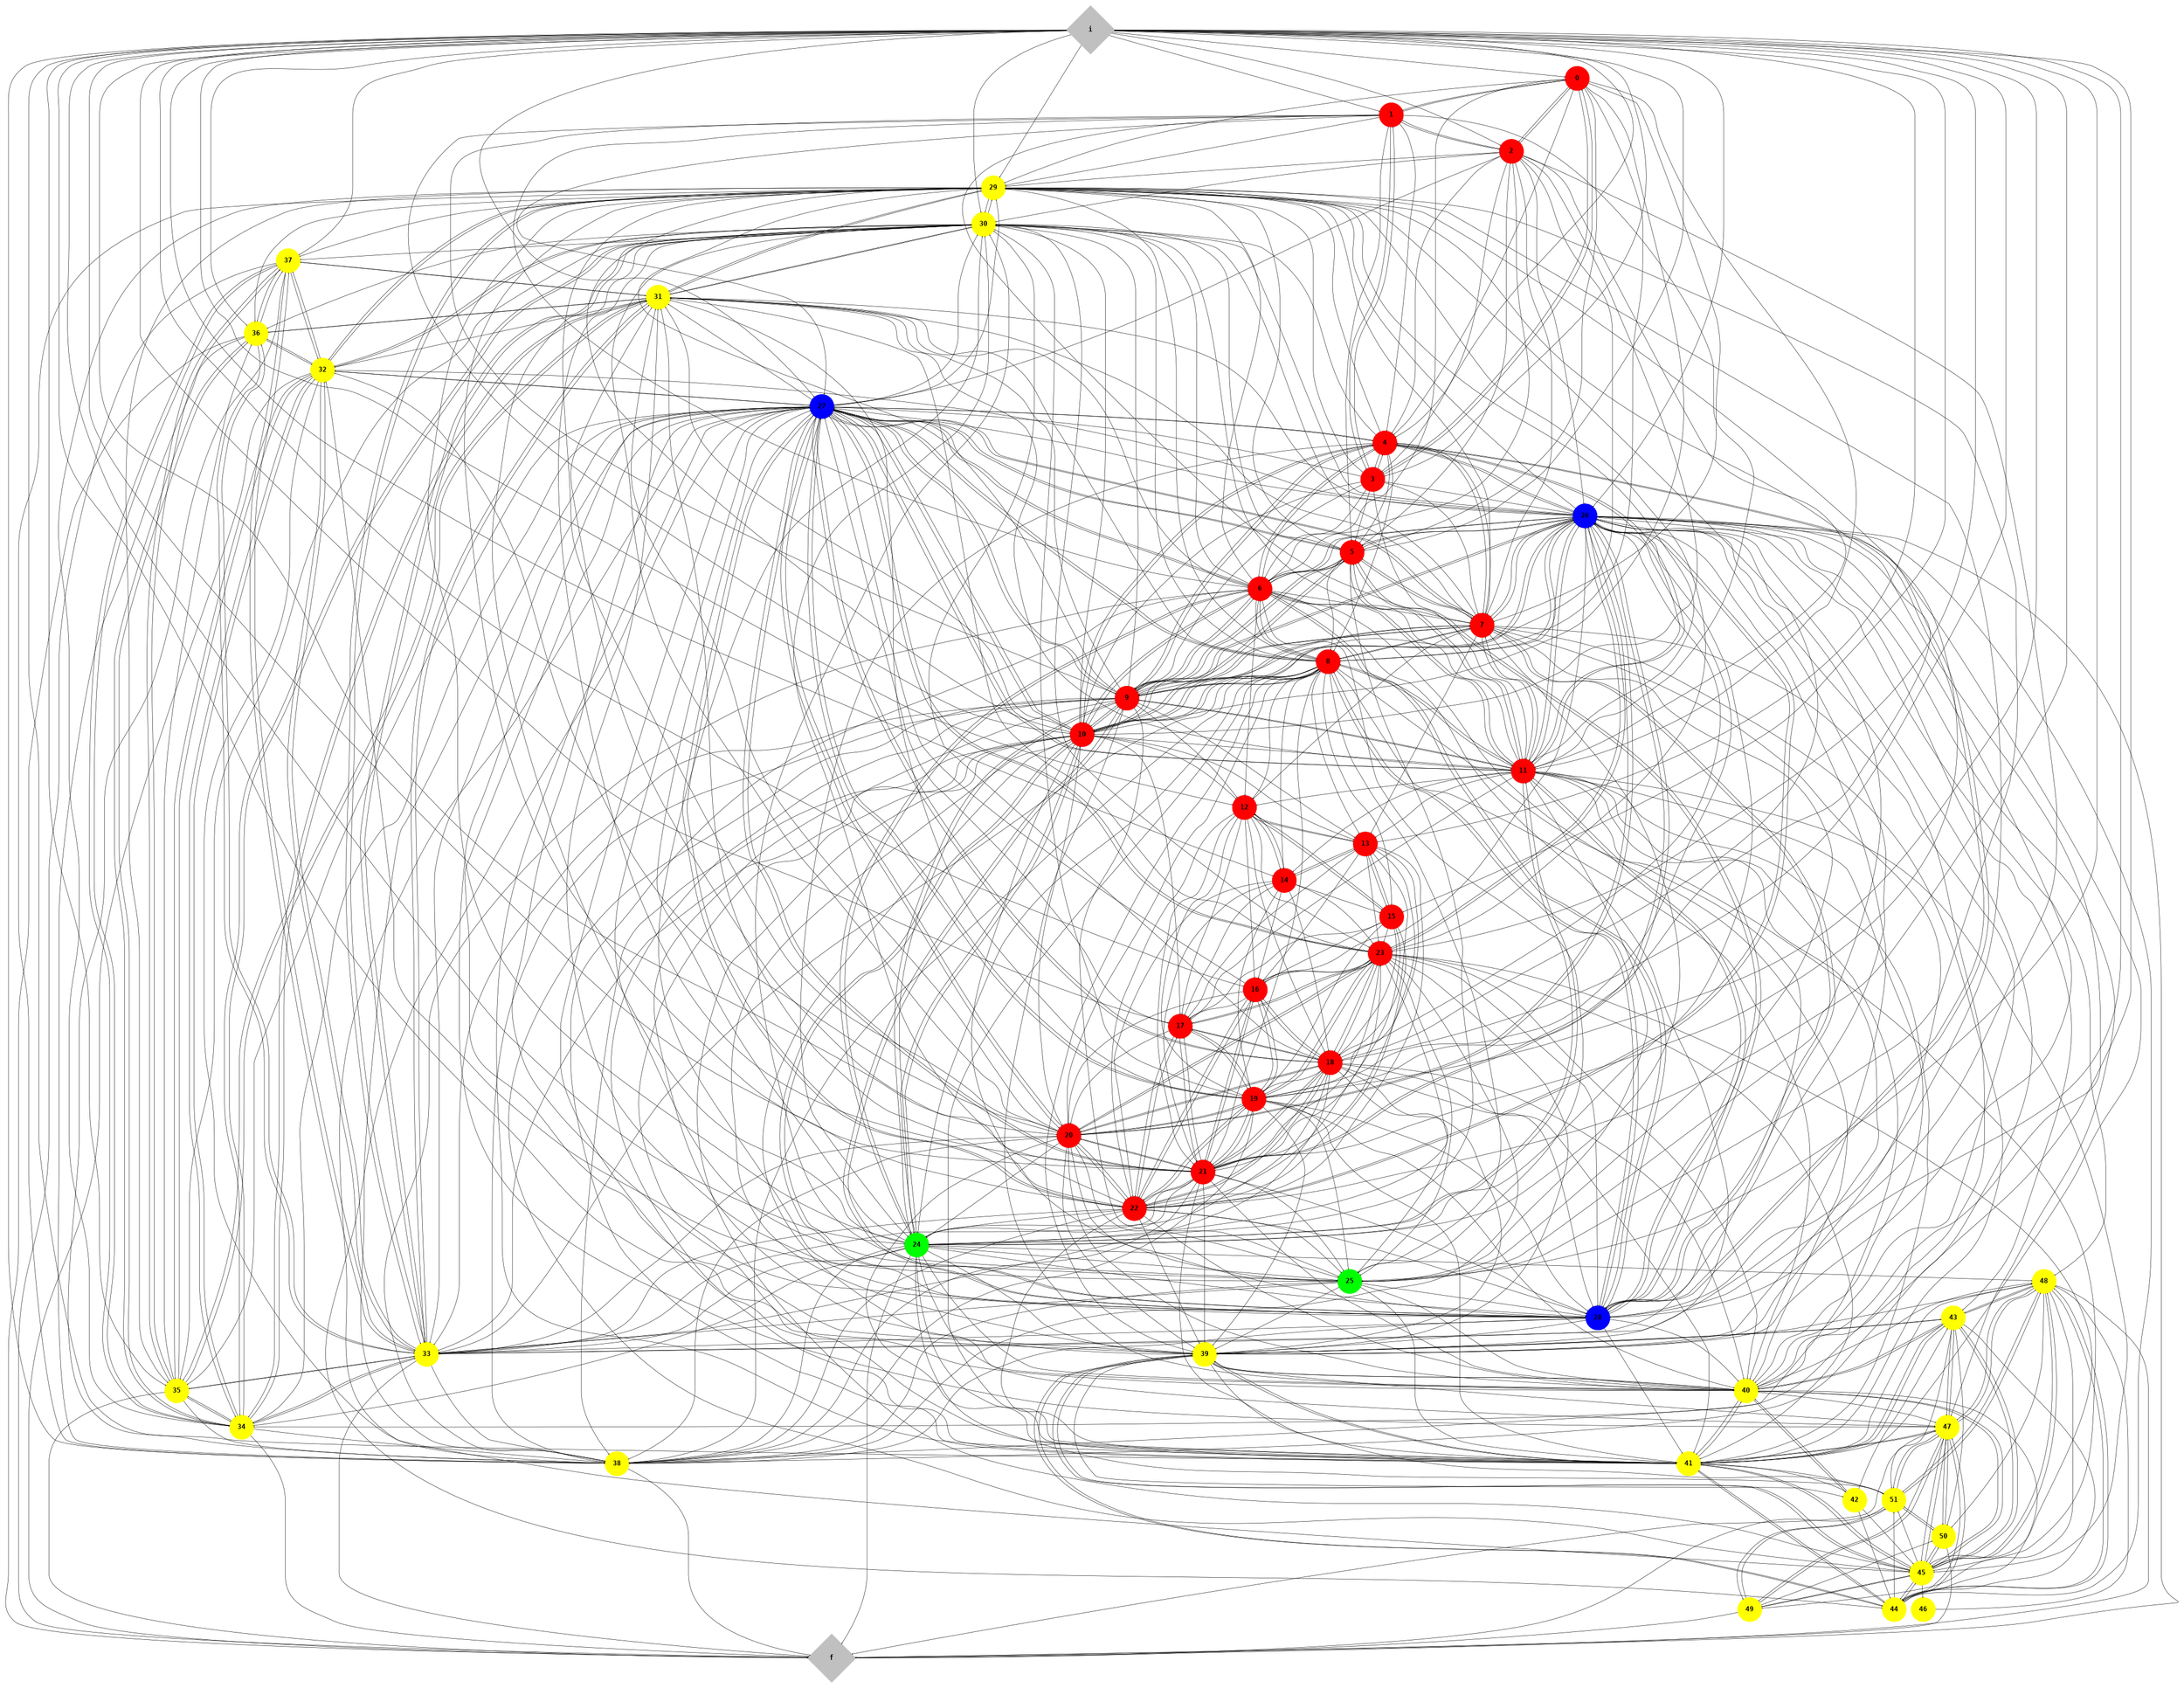 digraph Bosch{
size = "40,20";
graph[rankdir=TB, center=true, margin=0.05, nodesep=0.2, ranksep=0.5]
node[fontname="Courier-Bold", fontsize=14]
edge[arrowsize=0.2, arrowhead=normal]
i [shape=diamond, style=filled, fontsize=20, color=gray, width=2, height=2, fixedsize=true]
f [shape=diamond, style=filled, fontsize=20, color=gray, width=2, height=2, fixedsize=true]
0 [shape=circle, style=filled, fontsize=20, color=red, width=1, height=1, fixedsize=true]
1 [shape=circle, style=filled, fontsize=20, color=red, width=1, height=1, fixedsize=true]
2 [shape=circle, style=filled, fontsize=20, color=red, width=1, height=1, fixedsize=true]
3 [shape=circle, style=filled, fontsize=20, color=red, width=1, height=1, fixedsize=true]
4 [shape=circle, style=filled, fontsize=20, color=red, width=1, height=1, fixedsize=true]
5 [shape=circle, style=filled, fontsize=20, color=red, width=1, height=1, fixedsize=true]
6 [shape=circle, style=filled, fontsize=20, color=red, width=1, height=1, fixedsize=true]
7 [shape=circle, style=filled, fontsize=20, color=red, width=1, height=1, fixedsize=true]
8 [shape=circle, style=filled, fontsize=20, color=red, width=1, height=1, fixedsize=true]
9 [shape=circle, style=filled, fontsize=20, color=red, width=1, height=1, fixedsize=true]
10 [shape=circle, style=filled, fontsize=20, color=red, width=1, height=1, fixedsize=true]
11 [shape=circle, style=filled, fontsize=20, color=red, width=1, height=1, fixedsize=true]
12 [shape=circle, style=filled, fontsize=20, color=red, width=1, height=1, fixedsize=true]
13 [shape=circle, style=filled, fontsize=20, color=red, width=1, height=1, fixedsize=true]
14 [shape=circle, style=filled, fontsize=20, color=red, width=1, height=1, fixedsize=true]
15 [shape=circle, style=filled, fontsize=20, color=red, width=1, height=1, fixedsize=true]
16 [shape=circle, style=filled, fontsize=20, color=red, width=1, height=1, fixedsize=true]
17 [shape=circle, style=filled, fontsize=20, color=red, width=1, height=1, fixedsize=true]
18 [shape=circle, style=filled, fontsize=20, color=red, width=1, height=1, fixedsize=true]
19 [shape=circle, style=filled, fontsize=20, color=red, width=1, height=1, fixedsize=true]
20 [shape=circle, style=filled, fontsize=20, color=red, width=1, height=1, fixedsize=true]
21 [shape=circle, style=filled, fontsize=20, color=red, width=1, height=1, fixedsize=true]
22 [shape=circle, style=filled, fontsize=20, color=red, width=1, height=1, fixedsize=true]
23 [shape=circle, style=filled, fontsize=20, color=red, width=1, height=1, fixedsize=true]
24 [shape=circle, style=filled, fontsize=20, color=green, width=1, height=1, fixedsize=true]
25 [shape=circle, style=filled, fontsize=20, color=green, width=1, height=1, fixedsize=true]
26 [shape=circle, style=filled, fontsize=20, color=blue, width=1, height=1, fixedsize=true]
27 [shape=circle, style=filled, fontsize=20, color=blue, width=1, height=1, fixedsize=true]
28 [shape=circle, style=filled, fontsize=20, color=blue, width=1, height=1, fixedsize=true]
29 [shape=circle, style=filled, fontsize=20, color=yellow, width=1, height=1, fixedsize=true]
30 [shape=circle, style=filled, fontsize=20, color=yellow, width=1, height=1, fixedsize=true]
31 [shape=circle, style=filled, fontsize=20, color=yellow, width=1, height=1, fixedsize=true]
32 [shape=circle, style=filled, fontsize=20, color=yellow, width=1, height=1, fixedsize=true]
33 [shape=circle, style=filled, fontsize=20, color=yellow, width=1, height=1, fixedsize=true]
34 [shape=circle, style=filled, fontsize=20, color=yellow, width=1, height=1, fixedsize=true]
35 [shape=circle, style=filled, fontsize=20, color=yellow, width=1, height=1, fixedsize=true]
36 [shape=circle, style=filled, fontsize=20, color=yellow, width=1, height=1, fixedsize=true]
37 [shape=circle, style=filled, fontsize=20, color=yellow, width=1, height=1, fixedsize=true]
38 [shape=circle, style=filled, fontsize=20, color=yellow, width=1, height=1, fixedsize=true]
39 [shape=circle, style=filled, fontsize=20, color=yellow, width=1, height=1, fixedsize=true]
40 [shape=circle, style=filled, fontsize=20, color=yellow, width=1, height=1, fixedsize=true]
41 [shape=circle, style=filled, fontsize=20, color=yellow, width=1, height=1, fixedsize=true]
42 [shape=circle, style=filled, fontsize=20, color=yellow, width=1, height=1, fixedsize=true]
43 [shape=circle, style=filled, fontsize=20, color=yellow, width=1, height=1, fixedsize=true]
44 [shape=circle, style=filled, fontsize=20, color=yellow, width=1, height=1, fixedsize=true]
45 [shape=circle, style=filled, fontsize=20, color=yellow, width=1, height=1, fixedsize=true]
47 [shape=circle, style=filled, fontsize=20, color=yellow, width=1, height=1, fixedsize=true]
48 [shape=circle, style=filled, fontsize=20, color=yellow, width=1, height=1, fixedsize=true]
49 [shape=circle, style=filled, fontsize=20, color=yellow, width=1, height=1, fixedsize=true]
50 [shape=circle, style=filled, fontsize=20, color=yellow, width=1, height=1, fixedsize=true]
51 [shape=circle, style=filled, fontsize=20, color=yellow, width=1, height=1, fixedsize=true]
46 [shape=circle, style=filled, fontsize=20, color=yellow, width=1, height=1, fixedsize=true]
i -> 0 [penwidth=1]
0 -> 1 [penwidth=1]
1 -> 2 [penwidth=1]
2 -> 4 [penwidth=1]
4 -> 7 [penwidth=1]
7 -> 11 [penwidth=1]
11 -> 8 [penwidth=1]
8 -> 30 [penwidth=1]
30 -> 29 [penwidth=1]
29 -> 31 [penwidth=1]
31 -> 33 [penwidth=1]
33 -> 34 [penwidth=1]
34 -> 35 [penwidth=1]
35 -> 37 [penwidth=1]
37 -> f [penwidth=1]
i -> 12 [penwidth=1]
12 -> 13 [penwidth=1]
13 -> 14 [penwidth=1]
14 -> 16 [penwidth=1]
16 -> 18 [penwidth=1]
18 -> 20 [penwidth=1]
20 -> 21 [penwidth=1]
21 -> 30 [penwidth=1]
29 -> 33 [penwidth=1]
i -> 1 [penwidth=1]
2 -> 0 [penwidth=1]
0 -> 5 [penwidth=1]
5 -> 6 [penwidth=1]
6 -> 10 [penwidth=1]
10 -> 8 [penwidth=1]
8 -> 29 [penwidth=1]
29 -> 30 [penwidth=1]
30 -> 33 [penwidth=1]
1 -> 0 [penwidth=1]
0 -> 2 [penwidth=1]
2 -> 10 [penwidth=1]
10 -> 4 [penwidth=1]
7 -> 8 [penwidth=1]
34 -> 36 [penwidth=1]
36 -> 37 [penwidth=1]
1 -> 3 [penwidth=1]
3 -> 0 [penwidth=1]
0 -> 4 [penwidth=1]
4 -> 11 [penwidth=1]
11 -> 7 [penwidth=1]
30 -> 34 [penwidth=1]
34 -> 33 [penwidth=1]
33 -> 36 [penwidth=1]
3 -> 4 [penwidth=1]
8 -> 10 [penwidth=1]
10 -> 29 [penwidth=1]
i -> 13 [penwidth=1]
13 -> 15 [penwidth=1]
15 -> 12 [penwidth=1]
12 -> 17 [penwidth=1]
17 -> 19 [penwidth=1]
19 -> 20 [penwidth=1]
20 -> 22 [penwidth=1]
22 -> 29 [penwidth=1]
34 -> 37 [penwidth=1]
37 -> 33 [penwidth=1]
33 -> 35 [penwidth=1]
35 -> f [penwidth=1]
i -> 24 [penwidth=1]
24 -> 26 [penwidth=1]
26 -> 30 [penwidth=1]
29 -> 34 [penwidth=1]
4 -> 10 [penwidth=1]
10 -> 7 [penwidth=1]
14 -> 17 [penwidth=1]
17 -> 18 [penwidth=1]
0 -> 3 [penwidth=1]
3 -> 1 [penwidth=1]
1 -> 9 [penwidth=1]
9 -> 5 [penwidth=1]
6 -> 8 [penwidth=1]
36 -> 34 [penwidth=1]
4 -> 8 [penwidth=1]
8 -> 7 [penwidth=1]
7 -> 9 [penwidth=1]
9 -> 29 [penwidth=1]
4 -> 6 [penwidth=1]
8 -> 9 [penwidth=1]
31 -> 30 [penwidth=1]
35 -> 34 [penwidth=1]
2 -> 5 [penwidth=1]
2 -> 1 [penwidth=1]
1 -> 4 [penwidth=1]
13 -> 12 [penwidth=1]
12 -> 14 [penwidth=1]
20 -> 23 [penwidth=1]
23 -> 29 [penwidth=1]
37 -> 36 [penwidth=1]
36 -> f [penwidth=1]
5 -> 7 [penwidth=1]
10 -> 30 [penwidth=1]
15 -> 16 [penwidth=1]
16 -> 23 [penwidth=1]
23 -> 18 [penwidth=1]
20 -> 29 [penwidth=1]
i -> 25 [penwidth=1]
25 -> 26 [penwidth=1]
16 -> 19 [penwidth=1]
2 -> 9 [penwidth=1]
9 -> 7 [penwidth=1]
7 -> 4 [penwidth=1]
8 -> 27 [penwidth=1]
27 -> 29 [penwidth=1]
10 -> 5 [penwidth=1]
3 -> 5 [penwidth=1]
7 -> 10 [penwidth=1]
1 -> 5 [penwidth=1]
5 -> 10 [penwidth=1]
10 -> 6 [penwidth=1]
8 -> 41 [penwidth=1]
41 -> 39 [penwidth=1]
39 -> 40 [penwidth=1]
40 -> 44 [penwidth=1]
44 -> 45 [penwidth=1]
45 -> 47 [penwidth=1]
47 -> 48 [penwidth=1]
48 -> 49 [penwidth=1]
49 -> 51 [penwidth=1]
51 -> f [penwidth=1]
8 -> 11 [penwidth=1]
11 -> 30 [penwidth=1]
37 -> 34 [penwidth=1]
34 -> f [penwidth=1]
15 -> 17 [penwidth=1]
17 -> 22 [penwidth=1]
22 -> 18 [penwidth=1]
5 -> 11 [penwidth=1]
11 -> 6 [penwidth=1]
30 -> 35 [penwidth=1]
35 -> 33 [penwidth=1]
31 -> 34 [penwidth=1]
33 -> f [penwidth=1]
26 -> 29 [penwidth=1]
3 -> 9 [penwidth=1]
9 -> 4 [penwidth=1]
9 -> 30 [penwidth=1]
5 -> 9 [penwidth=1]
11 -> 29 [penwidth=1]
9 -> 27 [penwidth=1]
3 -> 11 [penwidth=1]
11 -> 5 [penwidth=1]
12 -> 16 [penwidth=1]
9 -> 39 [penwidth=1]
39 -> 45 [penwidth=1]
45 -> 40 [penwidth=1]
40 -> 43 [penwidth=1]
43 -> 41 [penwidth=1]
41 -> 47 [penwidth=1]
48 -> 50 [penwidth=1]
50 -> 51 [penwidth=1]
11 -> 26 [penwidth=1]
30 -> 31 [penwidth=1]
37 -> 38 [penwidth=1]
38 -> f [penwidth=1]
21 -> 29 [penwidth=1]
30 -> 32 [penwidth=1]
32 -> 36 [penwidth=1]
6 -> 11 [penwidth=1]
0 -> 11 [penwidth=1]
11 -> 4 [penwidth=1]
3 -> 10 [penwidth=1]
8 -> 39 [penwidth=1]
41 -> 45 [penwidth=1]
22 -> 39 [penwidth=1]
40 -> 41 [penwidth=1]
41 -> 43 [penwidth=1]
43 -> 45 [penwidth=1]
32 -> 33 [penwidth=1]
i -> 2 [penwidth=1]
45 -> 41 [penwidth=1]
47 -> 51 [penwidth=1]
51 -> 48 [penwidth=1]
49 -> f [penwidth=1]
i -> 30 [penwidth=1]
24 -> 27 [penwidth=1]
33 -> 37 [penwidth=1]
14 -> 13 [penwidth=1]
13 -> 17 [penwidth=1]
24 -> 29 [penwidth=1]
32 -> 34 [penwidth=1]
5 -> 8 [penwidth=1]
2 -> 11 [penwidth=1]
36 -> 33 [penwidth=1]
14 -> 21 [penwidth=1]
21 -> 17 [penwidth=1]
26 -> 39 [penwidth=1]
39 -> 41 [penwidth=1]
41 -> 40 [penwidth=1]
43 -> 44 [penwidth=1]
50 -> f [penwidth=1]
13 -> 16 [penwidth=1]
14 -> 12 [penwidth=1]
17 -> 23 [penwidth=1]
20 -> 27 [penwidth=1]
12 -> 15 [penwidth=1]
15 -> 13 [penwidth=1]
13 -> 23 [penwidth=1]
23 -> 17 [penwidth=1]
22 -> 30 [penwidth=1]
9 -> 26 [penwidth=1]
30 -> 36 [penwidth=1]
10 -> 26 [penwidth=1]
18 -> 22 [penwidth=1]
22 -> 20 [penwidth=1]
12 -> 22 [penwidth=1]
22 -> 17 [penwidth=1]
37 -> 32 [penwidth=1]
23 -> 30 [penwidth=1]
14 -> 22 [penwidth=1]
22 -> 16 [penwidth=1]
8 -> 26 [penwidth=1]
i -> 29 [penwidth=1]
25 -> 27 [penwidth=1]
33 -> 30 [penwidth=1]
17 -> 21 [penwidth=1]
21 -> 18 [penwidth=1]
2 -> 6 [penwidth=1]
6 -> 5 [penwidth=1]
27 -> 30 [penwidth=1]
37 -> 35 [penwidth=1]
13 -> 21 [penwidth=1]
21 -> 16 [penwidth=1]
0 -> 9 [penwidth=1]
7 -> 29 [penwidth=1]
3 -> 7 [penwidth=1]
19 -> 22 [penwidth=1]
8 -> 6 [penwidth=1]
20 -> 30 [penwidth=1]
41 -> 44 [penwidth=1]
45 -> 48 [penwidth=1]
48 -> 47 [penwidth=1]
47 -> 49 [penwidth=1]
0 -> 10 [penwidth=1]
6 -> 30 [penwidth=1]
12 -> 23 [penwidth=1]
23 -> 16 [penwidth=1]
20 -> 26 [penwidth=1]
0 -> 6 [penwidth=1]
6 -> 4 [penwidth=1]
11 -> 27 [penwidth=1]
13 -> 22 [penwidth=1]
7 -> 30 [penwidth=1]
8 -> 28 [penwidth=1]
28 -> 29 [penwidth=1]
10 -> 39 [penwidth=1]
45 -> 44 [penwidth=1]
44 -> 47 [penwidth=1]
14 -> 23 [penwidth=1]
19 -> 23 [penwidth=1]
23 -> 20 [penwidth=1]
10 -> 27 [penwidth=1]
25 -> 29 [penwidth=1]
2 -> 7 [penwidth=1]
23 -> 19 [penwidth=1]
1 -> 11 [penwidth=1]
8 -> 24 [penwidth=1]
16 -> 21 [penwidth=1]
10 -> 40 [penwidth=1]
40 -> 39 [penwidth=1]
9 -> 8 [penwidth=1]
i -> 3 [penwidth=1]
36 -> 38 [penwidth=1]
21 -> 39 [penwidth=1]
48 -> 51 [penwidth=1]
51 -> 50 [penwidth=1]
24 -> 28 [penwidth=1]
9 -> 31 [penwidth=1]
31 -> 29 [penwidth=1]
6 -> 9 [penwidth=1]
11 -> 41 [penwidth=1]
40 -> 45 [penwidth=1]
22 -> 23 [penwidth=1]
16 -> 22 [penwidth=1]
15 -> 18 [penwidth=1]
18 -> 16 [penwidth=1]
16 -> 20 [penwidth=1]
21 -> 27 [penwidth=1]
22 -> 19 [penwidth=1]
15 -> 21 [penwidth=1]
33 -> 31 [penwidth=1]
31 -> 35 [penwidth=1]
i -> 14 [penwidth=1]
9 -> 6 [penwidth=1]
17 -> 20 [penwidth=1]
18 -> 29 [penwidth=1]
4 -> 9 [penwidth=1]
1 -> 7 [penwidth=1]
23 -> 26 [penwidth=1]
7 -> 5 [penwidth=1]
8 -> 25 [penwidth=1]
24 -> 30 [penwidth=1]
15 -> 23 [penwidth=1]
21 -> 24 [penwidth=1]
29 -> 36 [penwidth=1]
11 -> 39 [penwidth=1]
18 -> 21 [penwidth=1]
21 -> 20 [penwidth=1]
8 -> 31 [penwidth=1]
20 -> 18 [penwidth=1]
14 -> 19 [penwidth=1]
19 -> 17 [penwidth=1]
19 -> 21 [penwidth=1]
1 -> 6 [penwidth=1]
29 -> 35 [penwidth=1]
20 -> 19 [penwidth=1]
18 -> 23 [penwidth=1]
8 -> 45 [penwidth=1]
43 -> 48 [penwidth=1]
49 -> 47 [penwidth=1]
21 -> 19 [penwidth=1]
19 -> 16 [penwidth=1]
26 -> 40 [penwidth=1]
1 -> 10 [penwidth=1]
22 -> 27 [penwidth=1]
23 -> 27 [penwidth=1]
23 -> 39 [penwidth=1]
34 -> 38 [penwidth=1]
10 -> 11 [penwidth=1]
22 -> 26 [penwidth=1]
6 -> 26 [penwidth=1]
18 -> 30 [penwidth=1]
6 -> 27 [penwidth=1]
9 -> 13 [penwidth=1]
22 -> 40 [penwidth=1]
51 -> 49 [penwidth=1]
11 -> 40 [penwidth=1]
39 -> 43 [penwidth=1]
31 -> 36 [penwidth=1]
9 -> 41 [penwidth=1]
45 -> 51 [penwidth=1]
51 -> 47 [penwidth=1]
21 -> 28 [penwidth=1]
43 -> 51 [penwidth=1]
47 -> f [penwidth=1]
6 -> 29 [penwidth=1]
35 -> 38 [penwidth=1]
26 -> 33 [penwidth=1]
33 -> 29 [penwidth=1]
21 -> 41 [penwidth=1]
32 -> 35 [penwidth=1]
27 -> 41 [penwidth=1]
43 -> 47 [penwidth=1]
26 -> 8 [penwidth=1]
i -> 27 [penwidth=1]
27 -> 39 [penwidth=1]
15 -> 19 [penwidth=1]
25 -> 28 [penwidth=1]
21 -> 26 [penwidth=1]
34 -> 30 [penwidth=1]
30 -> 37 [penwidth=1]
8 -> 40 [penwidth=1]
41 -> 48 [penwidth=1]
10 -> 24 [penwidth=1]
10 -> 41 [penwidth=1]
43 -> 39 [penwidth=1]
9 -> 25 [penwidth=1]
25 -> 38 [penwidth=1]
i -> 15 [penwidth=1]
44 -> 48 [penwidth=1]
20 -> 40 [penwidth=1]
26 -> 27 [penwidth=1]
23 -> 38 [penwidth=1]
28 -> 30 [penwidth=1]
18 -> 17 [penwidth=1]
45 -> 43 [penwidth=1]
26 -> 41 [penwidth=1]
33 -> 38 [penwidth=1]
15 -> 22 [penwidth=1]
i -> 38 [penwidth=1]
44 -> 39 [penwidth=1]
39 -> 47 [penwidth=1]
47 -> 45 [penwidth=1]
9 -> 24 [penwidth=1]
33 -> 32 [penwidth=1]
9 -> 40 [penwidth=1]
39 -> 44 [penwidth=1]
19 -> 29 [penwidth=1]
7 -> 27 [penwidth=1]
0 -> 7 [penwidth=1]
29 -> 32 [penwidth=1]
50 -> 47 [penwidth=1]
14 -> 18 [penwidth=1]
11 -> 12 [penwidth=1]
25 -> 30 [penwidth=1]
23 -> 28 [penwidth=1]
21 -> 22 [penwidth=1]
20 -> 39 [penwidth=1]
47 -> 50 [penwidth=1]
19 -> 27 [penwidth=1]
23 -> 40 [penwidth=1]
44 -> 41 [penwidth=1]
11 -> 28 [penwidth=1]
7 -> 26 [penwidth=1]
21 -> 40 [penwidth=1]
3 -> 6 [penwidth=1]
13 -> 18 [penwidth=1]
23 -> 41 [penwidth=1]
22 -> 41 [penwidth=1]
13 -> 19 [penwidth=1]
25 -> 39 [penwidth=1]
35 -> 31 [penwidth=1]
22 -> 38 [penwidth=1]
32 -> 37 [penwidth=1]
i -> 26 [penwidth=1]
20 -> 24 [penwidth=1]
12 -> 19 [penwidth=1]
9 -> 11 [penwidth=1]
8 -> 38 [penwidth=1]
10 -> 12 [penwidth=1]
41 -> 51 [penwidth=1]
45 -> 39 [penwidth=1]
31 -> 32 [penwidth=1]
20 -> 41 [penwidth=1]
44 -> 51 [penwidth=1]
20 -> 31 [penwidth=1]
24 -> 25 [penwidth=1]
9 -> 38 [penwidth=1]
27 -> 40 [penwidth=1]
47 -> 43 [penwidth=1]
48 -> 45 [penwidth=1]
26 -> 20 [penwidth=1]
8 -> 13 [penwidth=1]
7 -> 41 [penwidth=1]
12 -> 21 [penwidth=1]
45 -> 50 [penwidth=1]
11 -> 24 [penwidth=1]
7 -> 39 [penwidth=1]
35 -> 32 [penwidth=1]
25 -> 41 [penwidth=1]
9 -> 12 [penwidth=1]
27 -> 6 [penwidth=1]
10 -> 28 [penwidth=1]
27 -> 7 [penwidth=1]
26 -> 9 [penwidth=1]
6 -> 39 [penwidth=1]
25 -> 40 [penwidth=1]
23 -> 24 [penwidth=1]
10 -> 31 [penwidth=1]
8 -> 12 [penwidth=1]
4 -> 5 [penwidth=1]
2 -> 3 [penwidth=1]
7 -> 25 [penwidth=1]
22 -> 28 [penwidth=1]
6 -> 28 [penwidth=1]
35 -> 36 [penwidth=1]
9 -> 10 [penwidth=1]
24 -> 39 [penwidth=1]
19 -> 26 [penwidth=1]
21 -> 38 [penwidth=1]
8 -> 33 [penwidth=1]
32 -> f [penwidth=1]
19 -> 30 [penwidth=1]
36 -> 32 [penwidth=1]
21 -> 31 [penwidth=1]
22 -> 24 [penwidth=1]
11 -> 31 [penwidth=1]
14 -> 15 [penwidth=1]
34 -> 32 [penwidth=1]
9 -> 28 [penwidth=1]
20 -> 25 [penwidth=1]
i -> 37 [penwidth=1]
4 -> 26 [penwidth=1]
26 -> 7 [penwidth=1]
26 -> 22 [penwidth=1]
7 -> 24 [penwidth=1]
24 -> 40 [penwidth=1]
18 -> 27 [penwidth=1]
45 -> 49 [penwidth=1]
20 -> 28 [penwidth=1]
26 -> 38 [penwidth=1]
27 -> 33 [penwidth=1]
26 -> 34 [penwidth=1]
34 -> 31 [penwidth=1]
11 -> 25 [penwidth=1]
11 -> 38 [penwidth=1]
10 -> 38 [penwidth=1]
31 -> 37 [penwidth=1]
18 -> 26 [penwidth=1]
5 -> 27 [penwidth=1]
27 -> 11 [penwidth=1]
28 -> 39 [penwidth=1]
28 -> 31 [penwidth=1]
20 -> 38 [penwidth=1]
27 -> 45 [penwidth=1]
10 -> 25 [penwidth=1]
22 -> 31 [penwidth=1]
41 -> 42 [penwidth=1]
42 -> 43 [penwidth=1]
26 -> 10 [penwidth=1]
29 -> 37 [penwidth=1]
47 -> 44 [penwidth=1]
12 -> 18 [penwidth=1]
i -> 41 [penwidth=1]
24 -> 6 [penwidth=1]
27 -> 23 [penwidth=1]
16 -> 17 [penwidth=1]
11 -> 13 [penwidth=1]
27 -> 28 [penwidth=1]
5 -> 26 [penwidth=1]
49 -> 50 [penwidth=1]
27 -> 34 [penwidth=1]
21 -> 23 [penwidth=1]
27 -> 9 [penwidth=1]
26 -> 31 [penwidth=1]
10 -> 33 [penwidth=1]
27 -> 10 [penwidth=1]
43 -> 40 [penwidth=1]
6 -> 24 [penwidth=1]
10 -> 13 [penwidth=1]
26 -> 23 [penwidth=1]
23 -> 31 [penwidth=1]
6 -> 41 [penwidth=1]
26 -> 28 [penwidth=1]
40 -> 47 [penwidth=1]
i -> 39 [penwidth=1]
9 -> 45 [penwidth=1]
27 -> 38 [penwidth=1]
36 -> 31 [penwidth=1]
11 -> 14 [penwidth=1]
26 -> f [penwidth=1]
27 -> 5 [penwidth=1]
27 -> 31 [penwidth=1]
27 -> 8 [penwidth=1]
24 -> 41 [penwidth=1]
11 -> 9 [penwidth=1]
18 -> 24 [penwidth=1]
10 -> 9 [penwidth=1]
22 -> 25 [penwidth=1]
22 -> 33 [penwidth=1]
i -> 17 [penwidth=1]
32 -> 38 [penwidth=1]
i -> 16 [penwidth=1]
23 -> 25 [penwidth=1]
2 -> 26 [penwidth=1]
26 -> 4 [penwidth=1]
25 -> 33 [penwidth=1]
27 -> 18 [penwidth=1]
24 -> 11 [penwidth=1]
26 -> 11 [penwidth=1]
27 -> 44 [penwidth=1]
18 -> 28 [penwidth=1]
4 -> 24 [penwidth=1]
24 -> 9 [penwidth=1]
28 -> 33 [penwidth=1]
40 -> 42 [penwidth=1]
21 -> 25 [penwidth=1]
9 -> 33 [penwidth=1]
28 -> 41 [penwidth=1]
43 -> 50 [penwidth=1]
10 -> 20 [penwidth=1]
20 -> 8 [penwidth=1]
8 -> 21 [penwidth=1]
21 -> 33 [penwidth=1]
26 -> 44 [penwidth=1]
i -> 28 [penwidth=1]
4 -> 3 [penwidth=1]
4 -> 27 [penwidth=1]
39 -> 48 [penwidth=1]
7 -> 40 [penwidth=1]
6 -> 40 [penwidth=1]
24 -> 51 [penwidth=1]
11 -> 33 [penwidth=1]
26 -> 48 [penwidth=1]
42 -> 44 [penwidth=1]
26 -> 6 [penwidth=1]
8 -> 14 [penwidth=1]
i -> 36 [penwidth=1]
i -> 35 [penwidth=1]
27 -> 47 [penwidth=1]
24 -> 33 [penwidth=1]
7 -> 12 [penwidth=1]
24 -> 48 [penwidth=1]
26 -> 47 [penwidth=1]
28 -> 40 [penwidth=1]
17 -> 27 [penwidth=1]
i -> 18 [penwidth=1]
29 -> 38 [penwidth=1]
7 -> 31 [penwidth=1]
20 -> 32 [penwidth=1]
32 -> 29 [penwidth=1]
49 -> 45 [penwidth=1]
28 -> 38 [penwidth=1]
16 -> 27 [penwidth=1]
27 -> 22 [penwidth=1]
7 -> 13 [penwidth=1]
27 -> 32 [penwidth=1]
24 -> f [penwidth=1]
4 -> 29 [penwidth=1]
27 -> 19 [penwidth=1]
27 -> 21 [penwidth=1]
39 -> 42 [penwidth=1]
42 -> 45 [penwidth=1]
24 -> 47 [penwidth=1]
3 -> 29 [penwidth=1]
1 -> 29 [penwidth=1]
48 -> f [penwidth=1]
5 -> 24 [penwidth=1]
24 -> 10 [penwidth=1]
11 -> 45 [penwidth=1]
5 -> 29 [penwidth=1]
6 -> 7 [penwidth=1]
7 -> 28 [penwidth=1]
26 -> 21 [penwidth=1]
27 -> 35 [penwidth=1]
i -> 20 [penwidth=1]
27 -> 20 [penwidth=1]
3 -> 26 [penwidth=1]
48 -> 43 [penwidth=1]
24 -> 38 [penwidth=1]
26 -> 32 [penwidth=1]
i -> 19 [penwidth=1]
11 -> 17 [penwidth=1]
10 -> 45 [penwidth=1]
i -> 40 [penwidth=1]
i -> 23 [penwidth=1]
18 -> 40 [penwidth=1]
i -> 21 [penwidth=1]
19 -> 39 [penwidth=1]
24 -> 34 [penwidth=1]
19 -> 31 [penwidth=1]
6 -> 31 [penwidth=1]
18 -> 39 [penwidth=1]
28 -> 4 [penwidth=1]
19 -> 40 [penwidth=1]
2 -> 28 [penwidth=1]
28 -> 5 [penwidth=1]
42 -> 40 [penwidth=1]
28 -> 10 [penwidth=1]
18 -> 41 [penwidth=1]
6 -> 38 [penwidth=1]
4 -> 28 [penwidth=1]
28 -> 6 [penwidth=1]
19 -> 41 [penwidth=1]
10 -> 17 [penwidth=1]
50 -> 45 [penwidth=1]
18 -> 33 [penwidth=1]
5 -> 28 [penwidth=1]
28 -> 9 [penwidth=1]
28 -> 8 [penwidth=1]
1 -> 27 [penwidth=1]
26 -> 43 [penwidth=1]
32 -> 30 [penwidth=1]
37 -> 31 [penwidth=1]
2 -> 29 [penwidth=1]
39 -> 51 [penwidth=1]
0 -> 29 [penwidth=1]
i -> 4 [penwidth=1]
i -> 5 [penwidth=1]
23 -> 45 [penwidth=1]
2 -> 27 [penwidth=1]
26 -> 5 [penwidth=1]
19 -> 38 [penwidth=1]
47 -> 41 [penwidth=1]
8 -> 15 [penwidth=1]
28 -> 7 [penwidth=1]
20 -> 33 [penwidth=1]
6 -> 12 [penwidth=1]
18 -> 19 [penwidth=1]
28 -> 11 [penwidth=1]
4 -> 30 [penwidth=1]
i -> 22 [penwidth=1]
2 -> 30 [penwidth=1]
6 -> 25 [penwidth=1]
5 -> 30 [penwidth=1]
3 -> 27 [penwidth=1]
27 -> 4 [penwidth=1]
16 -> 26 [penwidth=1]
19 -> 28 [penwidth=1]
19 -> 25 [penwidth=1]
40 -> 48 [penwidth=1]
48 -> 44 [penwidth=1]
18 -> 25 [penwidth=1]
25 -> 32 [penwidth=1]
32 -> 27 [penwidth=1]
45 -> 46 [penwidth=1]
46 -> 48 [penwidth=1]
{rank=source; i}
{rank=min; i}
{rank=max; f}{rank=sink; f}
}